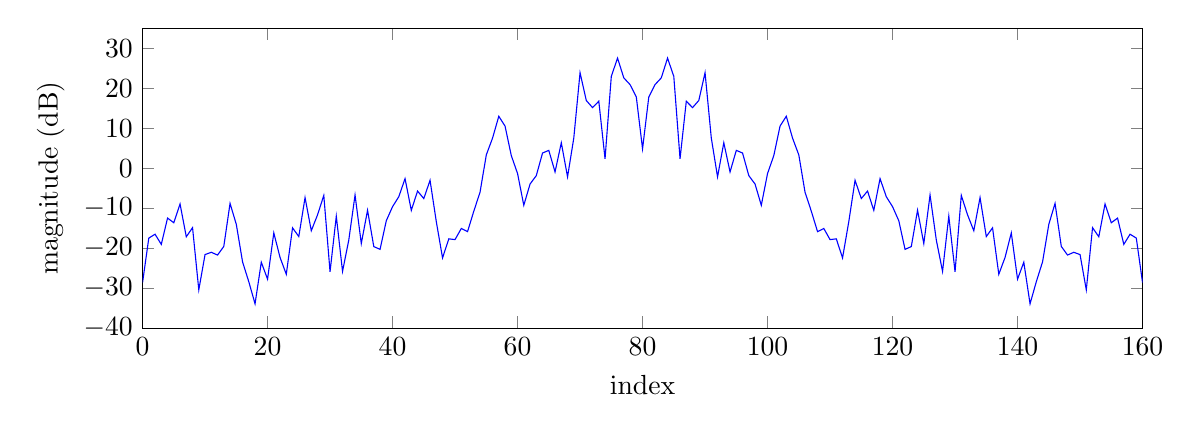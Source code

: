 % This file was created by matlab2tikz.
% Minimal pgfplots version: 1.3
%
%The latest updates can be retrieved from
%  http://www.mathworks.com/matlabcentral/fileexchange/22022-matlab2tikz
%where you can also make suggestions and rate matlab2tikz.
%
\begin{tikzpicture}

\begin{axis}[%
width=5in,
height=1.5in,
at={(1.066in,0.415in)},
scale only axis,
xmin=0,
xmax=160,
xlabel={index},
ymin=-40,
ymax=35,
ytick={-40, -30, -20, -10,   0,  10,  20,  30},
ylabel={magnitude (dB)}
]
\addplot [color=blue,solid,forget plot]
  table[row sep=crcr]{%
0	-28.613\\
1	-17.47\\
2	-16.502\\
3	-19.038\\
4	-12.471\\
5	-13.636\\
6	-8.927\\
7	-17.138\\
8	-14.865\\
9	-30.41\\
10	-21.591\\
11	-21.02\\
12	-21.712\\
13	-19.551\\
14	-8.791\\
15	-14.033\\
16	-23.41\\
17	-28.384\\
18	-33.898\\
19	-23.506\\
20	-27.733\\
21	-16.167\\
22	-22.309\\
23	-26.515\\
24	-14.906\\
25	-17.083\\
26	-7.347\\
27	-15.631\\
28	-11.659\\
29	-6.8\\
30	-25.883\\
31	-11.994\\
32	-25.795\\
33	-17.931\\
34	-6.706\\
35	-18.837\\
36	-10.51\\
37	-19.595\\
38	-20.283\\
39	-13.134\\
40	-9.612\\
41	-7.124\\
42	-2.602\\
43	-10.537\\
44	-5.715\\
45	-7.583\\
46	-3.022\\
47	-13.351\\
48	-22.428\\
49	-17.657\\
50	-17.851\\
51	-15.064\\
52	-15.855\\
53	-10.741\\
54	-6.002\\
55	3.33\\
56	7.527\\
57	12.988\\
58	10.534\\
59	3.157\\
60	-1.325\\
61	-9.262\\
62	-3.958\\
63	-1.847\\
64	3.8\\
65	4.461\\
66	-0.932\\
67	6.367\\
68	-2.163\\
69	7.555\\
70	23.878\\
71	16.931\\
72	15.149\\
73	16.751\\
74	2.362\\
75	22.963\\
76	27.529\\
77	22.589\\
78	20.903\\
79	17.827\\
80	4.845\\
81	17.827\\
82	20.903\\
83	22.589\\
84	27.529\\
85	22.963\\
86	2.362\\
87	16.751\\
88	15.149\\
89	16.931\\
90	23.878\\
91	7.555\\
92	-2.163\\
93	6.367\\
94	-0.932\\
95	4.461\\
96	3.8\\
97	-1.847\\
98	-3.958\\
99	-9.262\\
100	-1.325\\
101	3.157\\
102	10.534\\
103	12.988\\
104	7.527\\
105	3.33\\
106	-6.002\\
107	-10.741\\
108	-15.855\\
109	-15.064\\
110	-17.851\\
111	-17.657\\
112	-22.428\\
113	-13.351\\
114	-3.022\\
115	-7.583\\
116	-5.715\\
117	-10.537\\
118	-2.602\\
119	-7.124\\
120	-9.612\\
121	-13.134\\
122	-20.283\\
123	-19.595\\
124	-10.51\\
125	-18.837\\
126	-6.706\\
127	-17.931\\
128	-25.795\\
129	-11.994\\
130	-25.883\\
131	-6.8\\
132	-11.659\\
133	-15.631\\
134	-7.347\\
135	-17.083\\
136	-14.906\\
137	-26.515\\
138	-22.309\\
139	-16.167\\
140	-27.733\\
141	-23.506\\
142	-33.898\\
143	-28.384\\
144	-23.41\\
145	-14.033\\
146	-8.791\\
147	-19.551\\
148	-21.712\\
149	-21.02\\
150	-21.591\\
151	-30.41\\
152	-14.865\\
153	-17.138\\
154	-8.927\\
155	-13.636\\
156	-12.471\\
157	-19.038\\
158	-16.502\\
159	-17.47\\
160	-28.613\\
};
\end{axis}
\end{tikzpicture}%
